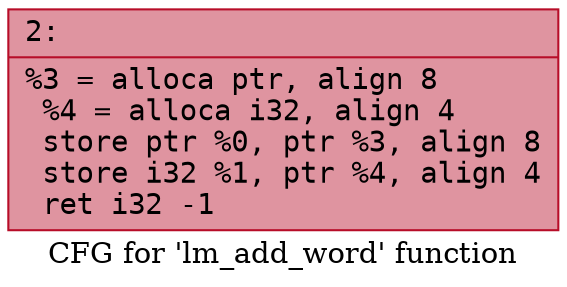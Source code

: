 digraph "CFG for 'lm_add_word' function" {
	label="CFG for 'lm_add_word' function";

	Node0x60000102e0d0 [shape=record,color="#b70d28ff", style=filled, fillcolor="#b70d2870" fontname="Courier",label="{2:\l|  %3 = alloca ptr, align 8\l  %4 = alloca i32, align 4\l  store ptr %0, ptr %3, align 8\l  store i32 %1, ptr %4, align 4\l  ret i32 -1\l}"];
}
